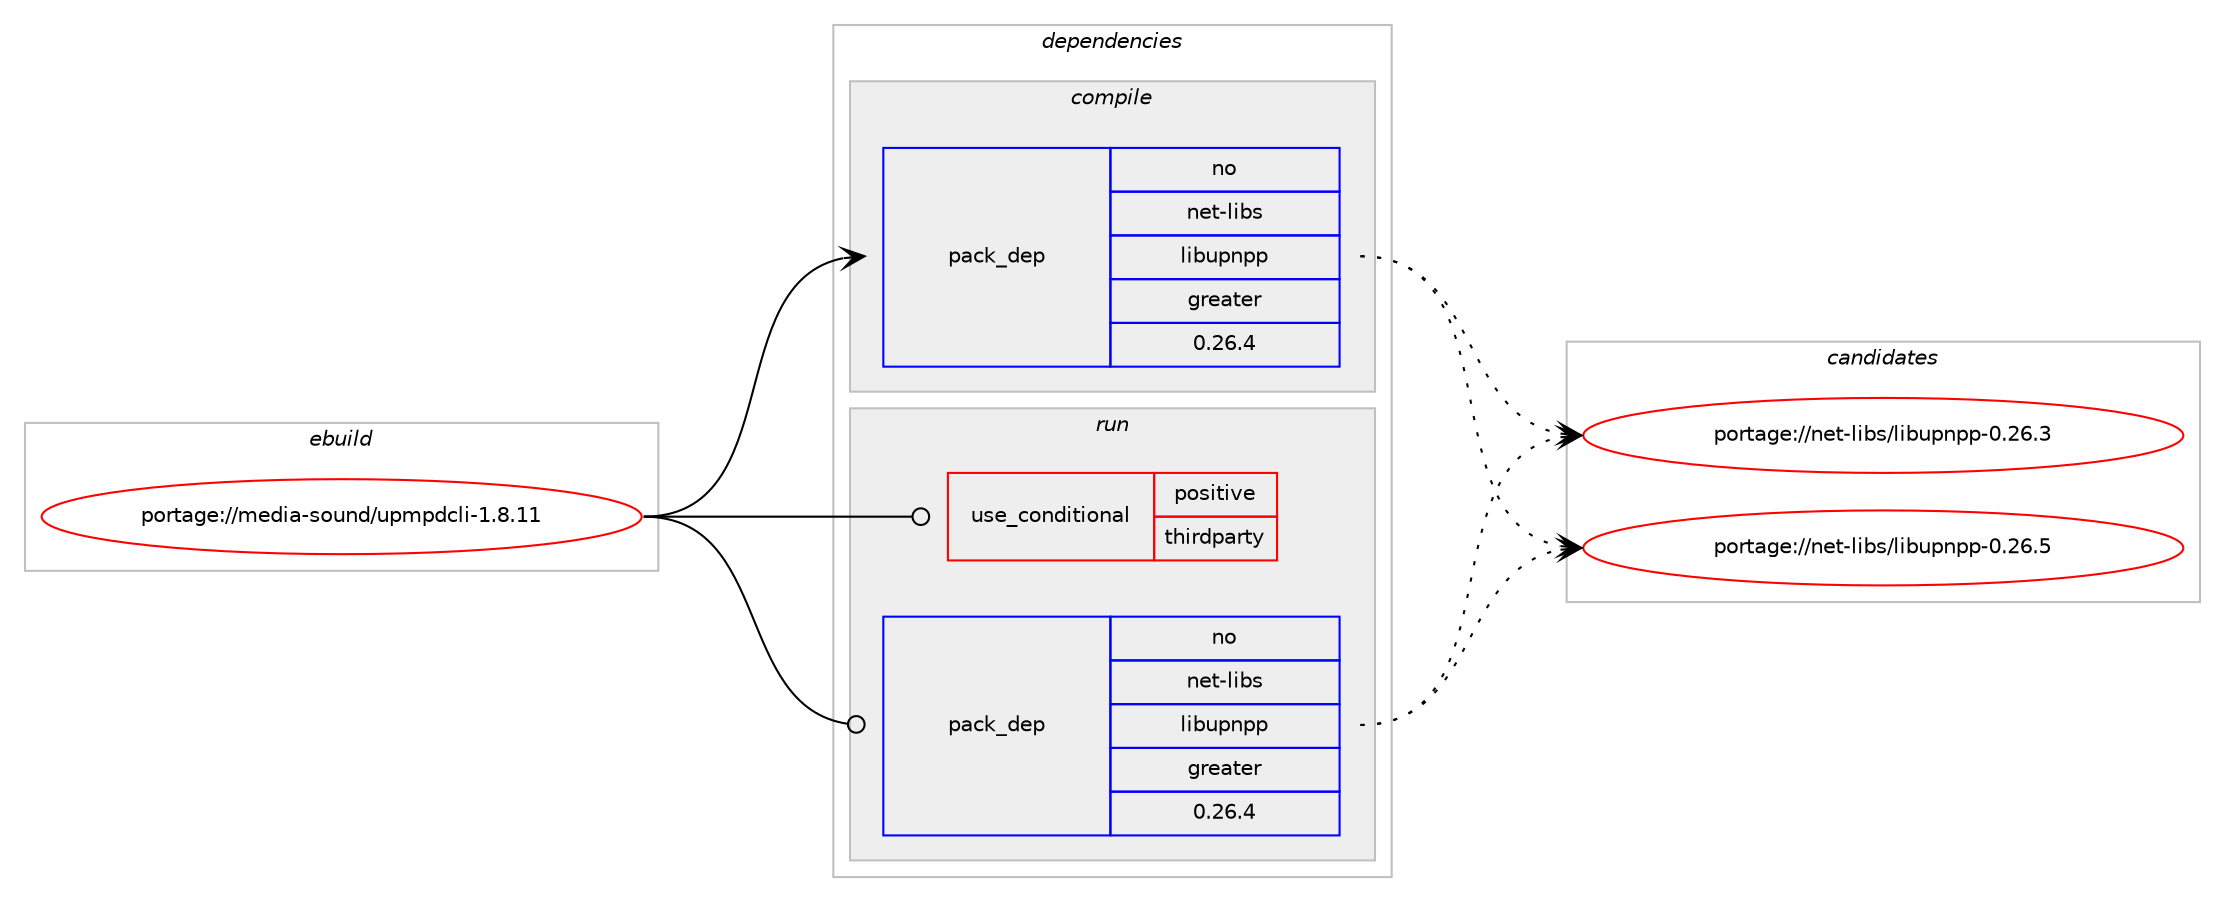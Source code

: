 digraph prolog {

# *************
# Graph options
# *************

newrank=true;
concentrate=true;
compound=true;
graph [rankdir=LR,fontname=Helvetica,fontsize=10,ranksep=1.5];#, ranksep=2.5, nodesep=0.2];
edge  [arrowhead=vee];
node  [fontname=Helvetica,fontsize=10];

# **********
# The ebuild
# **********

subgraph cluster_leftcol {
color=gray;
rank=same;
label=<<i>ebuild</i>>;
id [label="portage://media-sound/upmpdcli-1.8.11", color=red, width=4, href="../media-sound/upmpdcli-1.8.11.svg"];
}

# ****************
# The dependencies
# ****************

subgraph cluster_midcol {
color=gray;
label=<<i>dependencies</i>>;
subgraph cluster_compile {
fillcolor="#eeeeee";
style=filled;
label=<<i>compile</i>>;
# *** BEGIN UNKNOWN DEPENDENCY TYPE (TODO) ***
# id -> package_dependency(portage://media-sound/upmpdcli-1.8.11,install,no,dev-libs,jsoncpp,none,[,,],[],[])
# *** END UNKNOWN DEPENDENCY TYPE (TODO) ***

# *** BEGIN UNKNOWN DEPENDENCY TYPE (TODO) ***
# id -> package_dependency(portage://media-sound/upmpdcli-1.8.11,install,no,media-libs,libmpdclient,none,[,,],[],[])
# *** END UNKNOWN DEPENDENCY TYPE (TODO) ***

# *** BEGIN UNKNOWN DEPENDENCY TYPE (TODO) ***
# id -> package_dependency(portage://media-sound/upmpdcli-1.8.11,install,no,net-libs,libmicrohttpd,none,[,,],any_same_slot,[])
# *** END UNKNOWN DEPENDENCY TYPE (TODO) ***

subgraph pack83531 {
dependency165924 [label=<<TABLE BORDER="0" CELLBORDER="1" CELLSPACING="0" CELLPADDING="4" WIDTH="220"><TR><TD ROWSPAN="6" CELLPADDING="30">pack_dep</TD></TR><TR><TD WIDTH="110">no</TD></TR><TR><TD>net-libs</TD></TR><TR><TD>libupnpp</TD></TR><TR><TD>greater</TD></TR><TR><TD>0.26.4</TD></TR></TABLE>>, shape=none, color=blue];
}
id:e -> dependency165924:w [weight=20,style="solid",arrowhead="vee"];
# *** BEGIN UNKNOWN DEPENDENCY TYPE (TODO) ***
# id -> package_dependency(portage://media-sound/upmpdcli-1.8.11,install,no,net-misc,curl,none,[,,],[],[])
# *** END UNKNOWN DEPENDENCY TYPE (TODO) ***

}
subgraph cluster_compileandrun {
fillcolor="#eeeeee";
style=filled;
label=<<i>compile and run</i>>;
}
subgraph cluster_run {
fillcolor="#eeeeee";
style=filled;
label=<<i>run</i>>;
subgraph cond79970 {
dependency165925 [label=<<TABLE BORDER="0" CELLBORDER="1" CELLSPACING="0" CELLPADDING="4"><TR><TD ROWSPAN="3" CELLPADDING="10">use_conditional</TD></TR><TR><TD>positive</TD></TR><TR><TD>thirdparty</TD></TR></TABLE>>, shape=none, color=red];
# *** BEGIN UNKNOWN DEPENDENCY TYPE (TODO) ***
# dependency165925 -> package_dependency(portage://media-sound/upmpdcli-1.8.11,run,no,dev-python,requests,none,[,,],[],[])
# *** END UNKNOWN DEPENDENCY TYPE (TODO) ***

}
id:e -> dependency165925:w [weight=20,style="solid",arrowhead="odot"];
# *** BEGIN UNKNOWN DEPENDENCY TYPE (TODO) ***
# id -> package_dependency(portage://media-sound/upmpdcli-1.8.11,run,no,acct-group,upmpdcli,none,[,,],[],[])
# *** END UNKNOWN DEPENDENCY TYPE (TODO) ***

# *** BEGIN UNKNOWN DEPENDENCY TYPE (TODO) ***
# id -> package_dependency(portage://media-sound/upmpdcli-1.8.11,run,no,acct-user,upmpdcli,none,[,,],[],[])
# *** END UNKNOWN DEPENDENCY TYPE (TODO) ***

# *** BEGIN UNKNOWN DEPENDENCY TYPE (TODO) ***
# id -> package_dependency(portage://media-sound/upmpdcli-1.8.11,run,no,app-misc,recoll,none,[,,],[],[])
# *** END UNKNOWN DEPENDENCY TYPE (TODO) ***

# *** BEGIN UNKNOWN DEPENDENCY TYPE (TODO) ***
# id -> package_dependency(portage://media-sound/upmpdcli-1.8.11,run,no,dev-libs,jsoncpp,none,[,,],[],[])
# *** END UNKNOWN DEPENDENCY TYPE (TODO) ***

# *** BEGIN UNKNOWN DEPENDENCY TYPE (TODO) ***
# id -> package_dependency(portage://media-sound/upmpdcli-1.8.11,run,no,media-libs,libmpdclient,none,[,,],[],[])
# *** END UNKNOWN DEPENDENCY TYPE (TODO) ***

# *** BEGIN UNKNOWN DEPENDENCY TYPE (TODO) ***
# id -> package_dependency(portage://media-sound/upmpdcli-1.8.11,run,no,net-libs,libmicrohttpd,none,[,,],any_same_slot,[])
# *** END UNKNOWN DEPENDENCY TYPE (TODO) ***

subgraph pack83532 {
dependency165926 [label=<<TABLE BORDER="0" CELLBORDER="1" CELLSPACING="0" CELLPADDING="4" WIDTH="220"><TR><TD ROWSPAN="6" CELLPADDING="30">pack_dep</TD></TR><TR><TD WIDTH="110">no</TD></TR><TR><TD>net-libs</TD></TR><TR><TD>libupnpp</TD></TR><TR><TD>greater</TD></TR><TR><TD>0.26.4</TD></TR></TABLE>>, shape=none, color=blue];
}
id:e -> dependency165926:w [weight=20,style="solid",arrowhead="odot"];
# *** BEGIN UNKNOWN DEPENDENCY TYPE (TODO) ***
# id -> package_dependency(portage://media-sound/upmpdcli-1.8.11,run,no,net-misc,curl,none,[,,],[],[])
# *** END UNKNOWN DEPENDENCY TYPE (TODO) ***

}
}

# **************
# The candidates
# **************

subgraph cluster_choices {
rank=same;
color=gray;
label=<<i>candidates</i>>;

subgraph choice83531 {
color=black;
nodesep=1;
choice1101011164510810598115471081059811711211011211245484650544651 [label="portage://net-libs/libupnpp-0.26.3", color=red, width=4,href="../net-libs/libupnpp-0.26.3.svg"];
choice1101011164510810598115471081059811711211011211245484650544653 [label="portage://net-libs/libupnpp-0.26.5", color=red, width=4,href="../net-libs/libupnpp-0.26.5.svg"];
dependency165924:e -> choice1101011164510810598115471081059811711211011211245484650544651:w [style=dotted,weight="100"];
dependency165924:e -> choice1101011164510810598115471081059811711211011211245484650544653:w [style=dotted,weight="100"];
}
subgraph choice83532 {
color=black;
nodesep=1;
choice1101011164510810598115471081059811711211011211245484650544651 [label="portage://net-libs/libupnpp-0.26.3", color=red, width=4,href="../net-libs/libupnpp-0.26.3.svg"];
choice1101011164510810598115471081059811711211011211245484650544653 [label="portage://net-libs/libupnpp-0.26.5", color=red, width=4,href="../net-libs/libupnpp-0.26.5.svg"];
dependency165926:e -> choice1101011164510810598115471081059811711211011211245484650544651:w [style=dotted,weight="100"];
dependency165926:e -> choice1101011164510810598115471081059811711211011211245484650544653:w [style=dotted,weight="100"];
}
}

}
